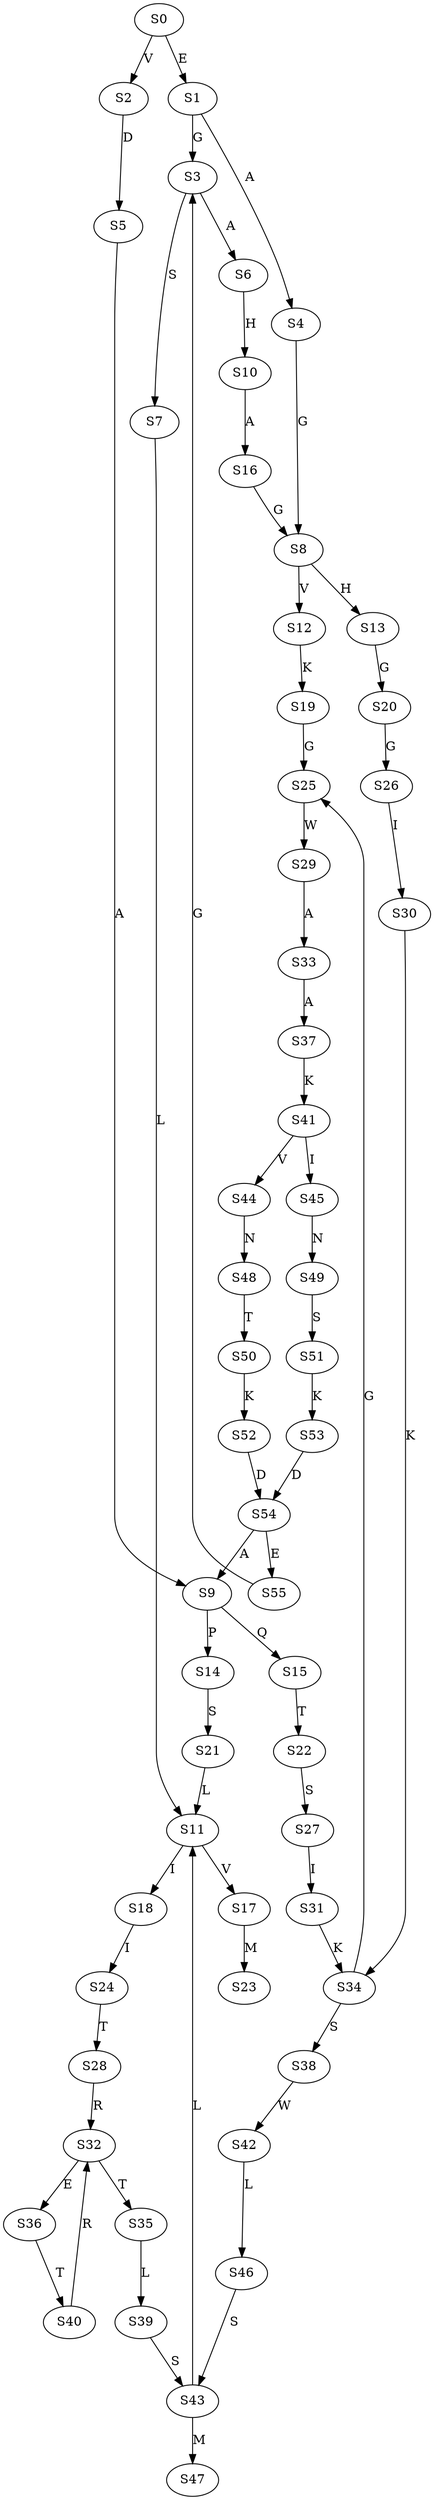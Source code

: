 strict digraph  {
	S0 -> S1 [ label = E ];
	S0 -> S2 [ label = V ];
	S1 -> S3 [ label = G ];
	S1 -> S4 [ label = A ];
	S2 -> S5 [ label = D ];
	S3 -> S6 [ label = A ];
	S3 -> S7 [ label = S ];
	S4 -> S8 [ label = G ];
	S5 -> S9 [ label = A ];
	S6 -> S10 [ label = H ];
	S7 -> S11 [ label = L ];
	S8 -> S12 [ label = V ];
	S8 -> S13 [ label = H ];
	S9 -> S14 [ label = P ];
	S9 -> S15 [ label = Q ];
	S10 -> S16 [ label = A ];
	S11 -> S17 [ label = V ];
	S11 -> S18 [ label = I ];
	S12 -> S19 [ label = K ];
	S13 -> S20 [ label = G ];
	S14 -> S21 [ label = S ];
	S15 -> S22 [ label = T ];
	S16 -> S8 [ label = G ];
	S17 -> S23 [ label = M ];
	S18 -> S24 [ label = I ];
	S19 -> S25 [ label = G ];
	S20 -> S26 [ label = G ];
	S21 -> S11 [ label = L ];
	S22 -> S27 [ label = S ];
	S24 -> S28 [ label = T ];
	S25 -> S29 [ label = W ];
	S26 -> S30 [ label = I ];
	S27 -> S31 [ label = I ];
	S28 -> S32 [ label = R ];
	S29 -> S33 [ label = A ];
	S30 -> S34 [ label = K ];
	S31 -> S34 [ label = K ];
	S32 -> S35 [ label = T ];
	S32 -> S36 [ label = E ];
	S33 -> S37 [ label = A ];
	S34 -> S25 [ label = G ];
	S34 -> S38 [ label = S ];
	S35 -> S39 [ label = L ];
	S36 -> S40 [ label = T ];
	S37 -> S41 [ label = K ];
	S38 -> S42 [ label = W ];
	S39 -> S43 [ label = S ];
	S40 -> S32 [ label = R ];
	S41 -> S44 [ label = V ];
	S41 -> S45 [ label = I ];
	S42 -> S46 [ label = L ];
	S43 -> S47 [ label = M ];
	S43 -> S11 [ label = L ];
	S44 -> S48 [ label = N ];
	S45 -> S49 [ label = N ];
	S46 -> S43 [ label = S ];
	S48 -> S50 [ label = T ];
	S49 -> S51 [ label = S ];
	S50 -> S52 [ label = K ];
	S51 -> S53 [ label = K ];
	S52 -> S54 [ label = D ];
	S53 -> S54 [ label = D ];
	S54 -> S9 [ label = A ];
	S54 -> S55 [ label = E ];
	S55 -> S3 [ label = G ];
}
